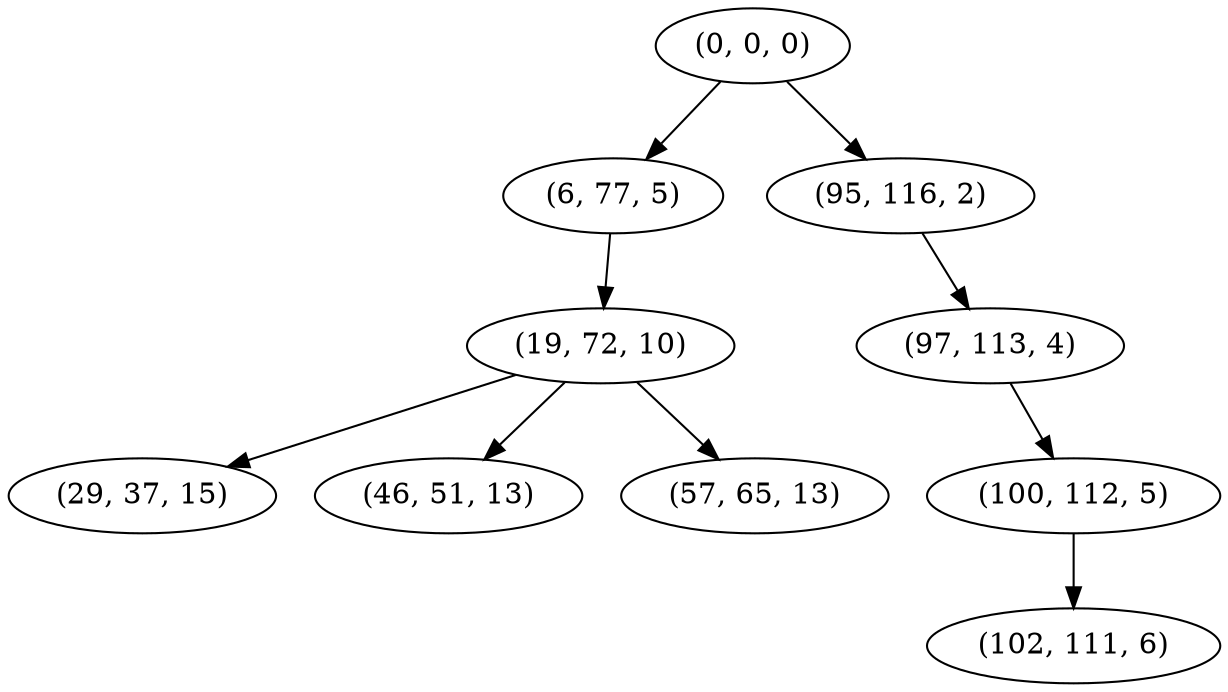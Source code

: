 digraph tree {
    "(0, 0, 0)";
    "(6, 77, 5)";
    "(19, 72, 10)";
    "(29, 37, 15)";
    "(46, 51, 13)";
    "(57, 65, 13)";
    "(95, 116, 2)";
    "(97, 113, 4)";
    "(100, 112, 5)";
    "(102, 111, 6)";
    "(0, 0, 0)" -> "(6, 77, 5)";
    "(0, 0, 0)" -> "(95, 116, 2)";
    "(6, 77, 5)" -> "(19, 72, 10)";
    "(19, 72, 10)" -> "(29, 37, 15)";
    "(19, 72, 10)" -> "(46, 51, 13)";
    "(19, 72, 10)" -> "(57, 65, 13)";
    "(95, 116, 2)" -> "(97, 113, 4)";
    "(97, 113, 4)" -> "(100, 112, 5)";
    "(100, 112, 5)" -> "(102, 111, 6)";
}

